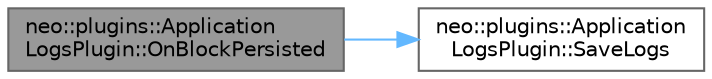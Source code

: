digraph "neo::plugins::ApplicationLogsPlugin::OnBlockPersisted"
{
 // LATEX_PDF_SIZE
  bgcolor="transparent";
  edge [fontname=Helvetica,fontsize=10,labelfontname=Helvetica,labelfontsize=10];
  node [fontname=Helvetica,fontsize=10,shape=box,height=0.2,width=0.4];
  rankdir="LR";
  Node1 [id="Node000001",label="neo::plugins::Application\lLogsPlugin::OnBlockPersisted",height=0.2,width=0.4,color="gray40", fillcolor="grey60", style="filled", fontcolor="black",tooltip=" "];
  Node1 -> Node2 [id="edge1_Node000001_Node000002",color="steelblue1",style="solid",tooltip=" "];
  Node2 [id="Node000002",label="neo::plugins::Application\lLogsPlugin::SaveLogs",height=0.2,width=0.4,color="grey40", fillcolor="white", style="filled",URL="$classneo_1_1plugins_1_1_application_logs_plugin.html#aacf6509f70a76f12d9bab2c77b316520",tooltip=" "];
}
